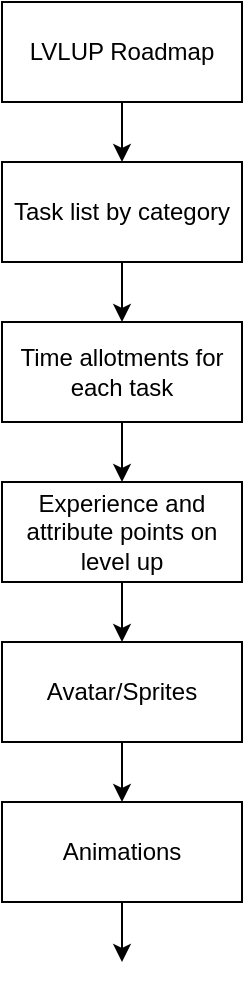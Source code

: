 <mxfile version="13.10.0" type="embed" pages="2">
    <diagram id="BllTljz5AXgF-SKxUAsg" name="Page-1">
        <mxGraphModel dx="244" dy="279" grid="1" gridSize="10" guides="1" tooltips="1" connect="1" arrows="1" fold="1" page="1" pageScale="1" pageWidth="850" pageHeight="1100" math="0" shadow="0">
            <root>
                <mxCell id="0"/>
                <mxCell id="1" parent="0"/>
                <mxCell id="baDHapqoTGv5O6LV1rY7-5" style="edgeStyle=orthogonalEdgeStyle;rounded=0;orthogonalLoop=1;jettySize=auto;html=1;entryX=0.5;entryY=0;entryDx=0;entryDy=0;" parent="1" source="baDHapqoTGv5O6LV1rY7-4" target="baDHapqoTGv5O6LV1rY7-6" edge="1">
                    <mxGeometry relative="1" as="geometry">
                        <mxPoint x="130" y="270" as="targetPoint"/>
                    </mxGeometry>
                </mxCell>
                <mxCell id="baDHapqoTGv5O6LV1rY7-4" value="LVLUP Roadmap" style="rounded=0;whiteSpace=wrap;html=1;" parent="1" vertex="1">
                    <mxGeometry x="70" y="160" width="120" height="50" as="geometry"/>
                </mxCell>
                <mxCell id="baDHapqoTGv5O6LV1rY7-10" style="edgeStyle=orthogonalEdgeStyle;rounded=0;orthogonalLoop=1;jettySize=auto;html=1;exitX=0.5;exitY=1;exitDx=0;exitDy=0;entryX=0.5;entryY=0;entryDx=0;entryDy=0;" parent="1" source="baDHapqoTGv5O6LV1rY7-6" target="baDHapqoTGv5O6LV1rY7-9" edge="1">
                    <mxGeometry relative="1" as="geometry"/>
                </mxCell>
                <mxCell id="baDHapqoTGv5O6LV1rY7-6" value="Task list by category" style="rounded=0;whiteSpace=wrap;html=1;" parent="1" vertex="1">
                    <mxGeometry x="70" y="240" width="120" height="50" as="geometry"/>
                </mxCell>
                <mxCell id="baDHapqoTGv5O6LV1rY7-8" style="edgeStyle=orthogonalEdgeStyle;rounded=0;orthogonalLoop=1;jettySize=auto;html=1;entryX=0.5;entryY=0;entryDx=0;entryDy=0;" parent="1" source="baDHapqoTGv5O6LV1rY7-9" target="baDHapqoTGv5O6LV1rY7-13" edge="1">
                    <mxGeometry relative="1" as="geometry">
                        <mxPoint x="130" y="400" as="targetPoint"/>
                    </mxGeometry>
                </mxCell>
                <mxCell id="baDHapqoTGv5O6LV1rY7-9" value="Time allotments for each task" style="rounded=0;whiteSpace=wrap;html=1;" parent="1" vertex="1">
                    <mxGeometry x="70" y="320" width="120" height="50" as="geometry"/>
                </mxCell>
                <mxCell id="baDHapqoTGv5O6LV1rY7-12" style="edgeStyle=orthogonalEdgeStyle;rounded=0;orthogonalLoop=1;jettySize=auto;html=1;" parent="1" source="baDHapqoTGv5O6LV1rY7-13" edge="1">
                    <mxGeometry relative="1" as="geometry">
                        <mxPoint x="130" y="480" as="targetPoint"/>
                    </mxGeometry>
                </mxCell>
                <mxCell id="baDHapqoTGv5O6LV1rY7-13" value="Experience and attribute points on level up" style="rounded=0;whiteSpace=wrap;html=1;" parent="1" vertex="1">
                    <mxGeometry x="70" y="400" width="120" height="50" as="geometry"/>
                </mxCell>
                <mxCell id="baDHapqoTGv5O6LV1rY7-14" style="edgeStyle=orthogonalEdgeStyle;rounded=0;orthogonalLoop=1;jettySize=auto;html=1;" parent="1" source="baDHapqoTGv5O6LV1rY7-15" edge="1">
                    <mxGeometry relative="1" as="geometry">
                        <mxPoint x="130" y="560" as="targetPoint"/>
                    </mxGeometry>
                </mxCell>
                <mxCell id="baDHapqoTGv5O6LV1rY7-15" value="Avatar/Sprites" style="rounded=0;whiteSpace=wrap;html=1;" parent="1" vertex="1">
                    <mxGeometry x="70" y="480" width="120" height="50" as="geometry"/>
                </mxCell>
                <mxCell id="baDHapqoTGv5O6LV1rY7-16" style="edgeStyle=orthogonalEdgeStyle;rounded=0;orthogonalLoop=1;jettySize=auto;html=1;" parent="1" source="baDHapqoTGv5O6LV1rY7-17" edge="1">
                    <mxGeometry relative="1" as="geometry">
                        <mxPoint x="130" y="640" as="targetPoint"/>
                    </mxGeometry>
                </mxCell>
                <mxCell id="baDHapqoTGv5O6LV1rY7-17" value="Animations" style="rounded=0;whiteSpace=wrap;html=1;" parent="1" vertex="1">
                    <mxGeometry x="70" y="560" width="120" height="50" as="geometry"/>
                </mxCell>
            </root>
        </mxGraphModel>
    </diagram>
    <diagram id="AxSqhmQ6h2YunoNDzXn8" name="Page-2">
        <mxGraphModel dx="244" dy="279" grid="1" gridSize="10" guides="1" tooltips="1" connect="1" arrows="1" fold="1" page="1" pageScale="1" pageWidth="850" pageHeight="1100" math="0" shadow="0">
            <root>
                <mxCell id="m76tWBByrxGn1XwzRW_t-0"/>
                <mxCell id="m76tWBByrxGn1XwzRW_t-1" parent="m76tWBByrxGn1XwzRW_t-0"/>
                <mxCell id="m76tWBByrxGn1XwzRW_t-2" value="Flow of Data" style="whiteSpace=wrap;html=1;" vertex="1" parent="m76tWBByrxGn1XwzRW_t-1">
                    <mxGeometry x="10" y="50" width="120" height="60" as="geometry"/>
                </mxCell>
                <mxCell id="m76tWBByrxGn1XwzRW_t-3" value="App&lt;br&gt;(All user data)&lt;br&gt;(Tasks)&lt;br&gt;(toBeCompleted)&lt;br&gt;(completeTask)&lt;br&gt;(lvlup)&lt;br&gt;(saveToCharacter)" style="whiteSpace=wrap;html=1;" vertex="1" parent="m76tWBByrxGn1XwzRW_t-1">
                    <mxGeometry x="10" y="150" width="120" height="120" as="geometry"/>
                </mxCell>
                <mxCell id="m76tWBByrxGn1XwzRW_t-4" value="Task List&lt;br&gt;(Tasks)&lt;br&gt;(toBeCompleted)&lt;br&gt;(selectedTask)&lt;br&gt;(selectedTaskCategory)" style="whiteSpace=wrap;html=1;" vertex="1" parent="m76tWBByrxGn1XwzRW_t-1">
                    <mxGeometry x="30" y="300" width="160" height="120" as="geometry"/>
                </mxCell>
                <mxCell id="m76tWBByrxGn1XwzRW_t-5" value="Task&lt;br&gt;(selectedTask)&lt;br&gt;(selectedTaskCategory)&lt;br&gt;(toBeCompleted)&lt;br&gt;(completeTask)&lt;br&gt;(lvlup)&lt;br&gt;(saveToCharacter)" style="whiteSpace=wrap;html=1;" vertex="1" parent="m76tWBByrxGn1XwzRW_t-1">
                    <mxGeometry x="120" y="450" width="160" height="120" as="geometry"/>
                </mxCell>
            </root>
        </mxGraphModel>
    </diagram>
</mxfile>